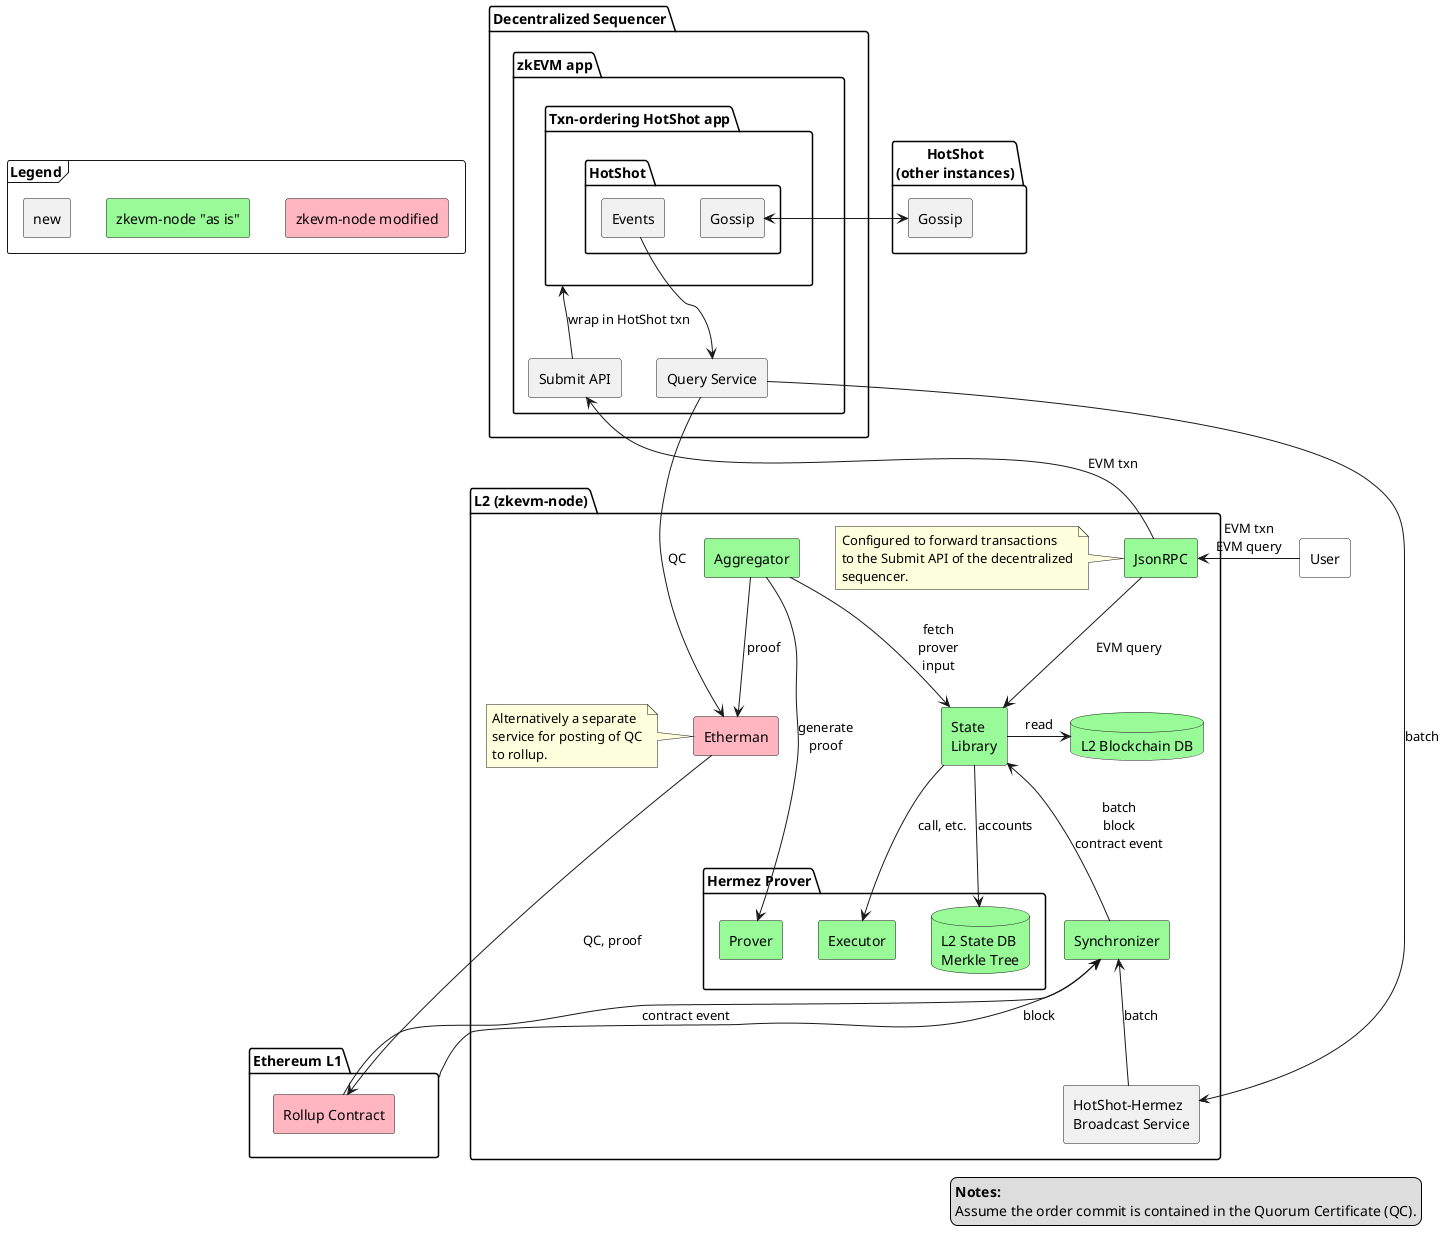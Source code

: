 @startuml
skinparam componentStyle rectangle

legend right
  <b>Notes:</b>
  Assume the order commit is contained in the Quorum Certificate (QC).
endlegend

frame Legend {
  component "zkevm-node "as is"" as Original #PaleGreen
  component "zkevm-node modified" as Modified #LightPink
  component "new" as New
}

New -[hidden]r-> Original
Original -[hidden]r-> Modified

component User #White
package "HotShot\n(other instances)" as HotShotExternal {
  component "Gossip" as GossipExternal
}

package "Decentralized Sequencer" {
  package "zkEVM app" as zkApp {
    component "Query Service" as QueryService
    component "Submit API" as Submit
    package "Txn-ordering HotShot app" as App {
      package HotShot {
        component "Gossip" as GossipInternal
        component "Events" as HotShotEvents
      }
    }
  }
}


package "Ethereum L1" as L1 {
  component "Rollup Contract" as Rollup #LightPink
  ' component "Bridge L1" as BridgeL1 #PaleGreen
}


package "L2 (zkevm-node)" as L2 {
  component JsonRPC #PaleGreen
  note left of JsonRPC
    Configured to forward transactions
    to the Submit API of the decentralized
    sequencer.
  end note
  database L2DB #PaleGreen [
    L2 Blockchain DB
  ]
  package "Hermez Prover" as HermezProver {
    component Prover #PaleGreen
    component Executor #PaleGreen
    database Tree #PaleGreen [
      L2 State DB
      Merkle Tree
    ]
  }
  'component "Bridge L2" as BridgeL2 #PaleGreen
  component Etherman #LightPink
  note left of Etherman
    Alternatively a separate
    service for posting of QC
    to rollup.
  end note
  component Aggregator #PaleGreen
  component "State\nLibrary" as State #PaleGreen
  component "HotShot-Hermez\nBroadcast Service" as Broadcast
  component Synchronizer #PaleGreen
}

User -> JsonRPC: EVM txn\nEVM query
'User -[hidden]> Submit
'positions the User box in a better place
'User -[hidden]> L2

JsonRPC -up-> Submit: EVM txn

GossipInternal <-> GossipExternal

QueryService --> Broadcast: batch
QueryService -> Etherman: QC

'Adapter -> Rollup: order commit\nQC

JsonRPC --> State: EVM query

State -> L2DB: read
State --> Tree: accounts
State --> Executor: call, etc.

Aggregator --> State: fetch\nprover\ninput
Aggregator --> Etherman: proof
Aggregator --> Prover: generate\nproof
Etherman --> Rollup: QC, proof
'Synchronizer <-- Rollup: contract events
Synchronizer <-- Rollup: contract event
Synchronizer <-- L1: block
Synchronizer <-- Broadcast: batch
State <-- Synchronizer: batch\nblock\ncontract event

' Prover ..> BridgeL2
' User --> BridgeL1
Submit -up-> App: wrap in HotShot txn
HotShotEvents -down-> QueryService

@enduml
